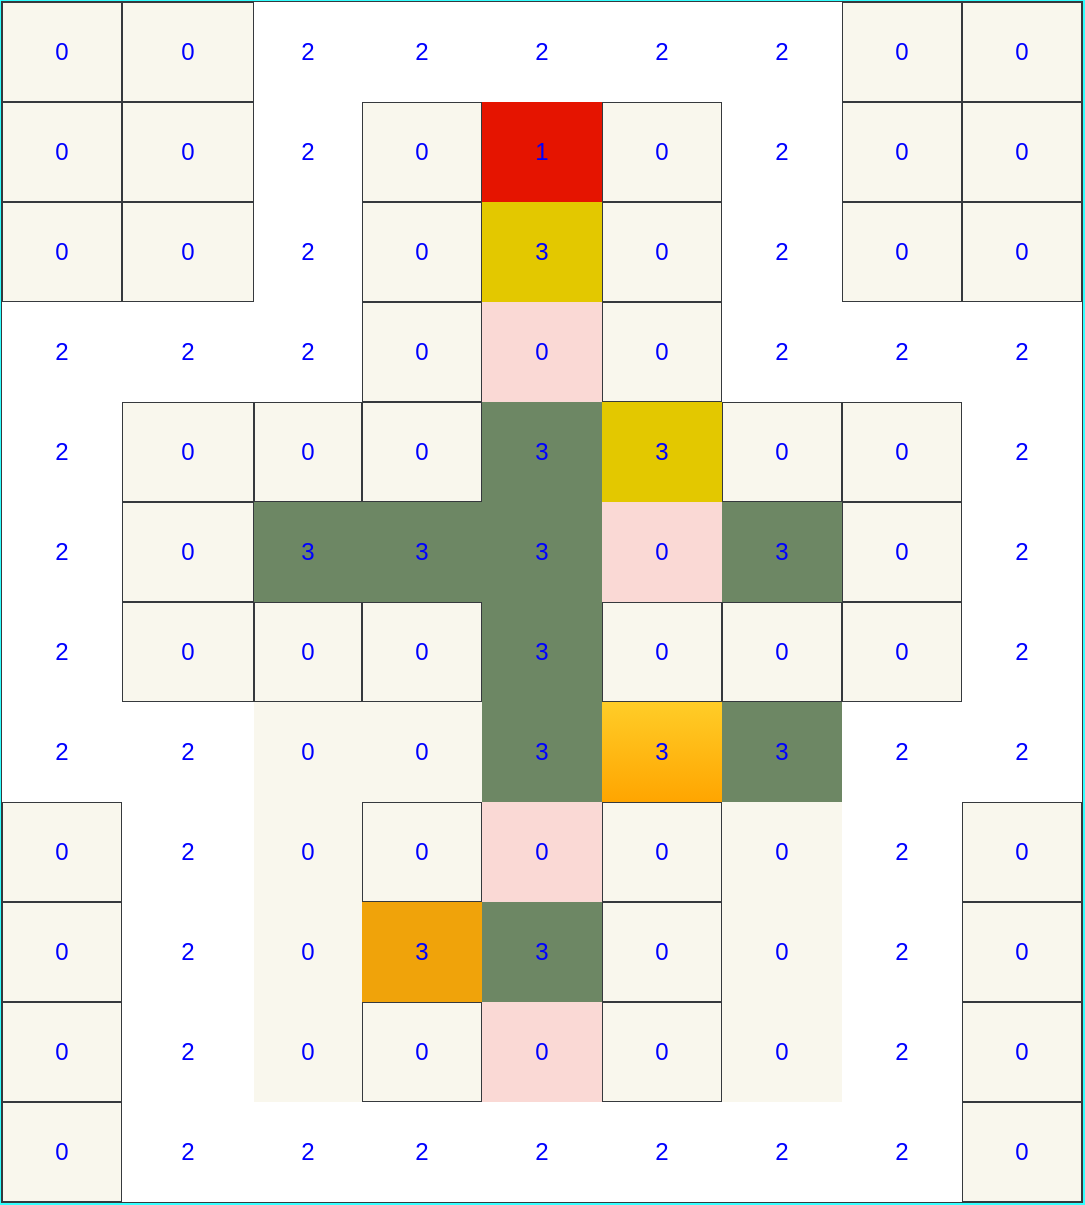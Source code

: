 <mxfile>
    <diagram id="qs9JkjdkiJ5pt8_azZ32" name="第 1 页">
        <mxGraphModel dx="158" dy="1834" grid="0" gridSize="10" guides="1" tooltips="1" connect="1" arrows="1" fold="1" page="1" pageScale="1" pageWidth="827" pageHeight="1169" background="#33FFFF" math="0" shadow="0">
            <root>
                <mxCell id="0"/>
                <mxCell id="1" parent="0"/>
                <mxCell id="277" value="" style="shape=table;startSize=0;container=1;collapsible=0;childLayout=tableLayout;fillColor=#f9f7ed;strokeColor=#36393d;fontColor=#0000FF;" vertex="1" parent="1">
                    <mxGeometry x="118" y="-301" width="540" height="600" as="geometry"/>
                </mxCell>
                <mxCell id="278" value="" style="shape=partialRectangle;collapsible=0;dropTarget=0;pointerEvents=0;fillColor=none;top=0;left=0;bottom=0;right=0;points=[[0,0.5],[1,0.5]];portConstraint=eastwest;fontColor=#0000FF;" vertex="1" parent="277">
                    <mxGeometry width="540" height="50" as="geometry"/>
                </mxCell>
                <mxCell id="279" value="&lt;font&gt;0&lt;/font&gt;" style="shape=partialRectangle;html=1;whiteSpace=wrap;connectable=0;overflow=hidden;fillColor=none;top=0;left=0;bottom=0;right=0;fontColor=#0000FF;" vertex="1" parent="278">
                    <mxGeometry width="60" height="50" as="geometry"/>
                </mxCell>
                <mxCell id="280" value="&lt;font&gt;0&lt;/font&gt;" style="shape=partialRectangle;html=1;whiteSpace=wrap;connectable=0;overflow=hidden;fillColor=none;top=0;left=0;bottom=0;right=0;fontColor=#0000FF;" vertex="1" parent="278">
                    <mxGeometry x="60" width="66" height="50" as="geometry"/>
                </mxCell>
                <mxCell id="281" value="2" style="shape=partialRectangle;html=1;whiteSpace=wrap;connectable=0;overflow=hidden;top=0;left=0;bottom=0;right=0;fontColor=#0000FF;" vertex="1" parent="278">
                    <mxGeometry x="126" width="54" height="50" as="geometry"/>
                </mxCell>
                <mxCell id="282" value="2" style="shape=partialRectangle;html=1;whiteSpace=wrap;connectable=0;overflow=hidden;top=0;left=0;bottom=0;right=0;fontColor=#0000FF;" vertex="1" parent="278">
                    <mxGeometry x="180" width="60" height="50" as="geometry"/>
                </mxCell>
                <mxCell id="283" value="2" style="shape=partialRectangle;html=1;whiteSpace=wrap;connectable=0;overflow=hidden;top=0;left=0;bottom=0;right=0;fontColor=#0000FF;" vertex="1" parent="278">
                    <mxGeometry x="240" width="60" height="50" as="geometry"/>
                </mxCell>
                <mxCell id="284" value="2" style="shape=partialRectangle;html=1;whiteSpace=wrap;connectable=0;overflow=hidden;top=0;left=0;bottom=0;right=0;fontColor=#0000FF;" vertex="1" parent="278">
                    <mxGeometry x="300" width="60" height="50" as="geometry"/>
                </mxCell>
                <mxCell id="285" value="2" style="shape=partialRectangle;html=1;whiteSpace=wrap;connectable=0;overflow=hidden;top=0;left=0;bottom=0;right=0;fontColor=#0000FF;" vertex="1" parent="278">
                    <mxGeometry x="360" width="60" height="50" as="geometry"/>
                </mxCell>
                <mxCell id="286" value="0" style="shape=partialRectangle;html=1;whiteSpace=wrap;connectable=0;overflow=hidden;fillColor=none;top=0;left=0;bottom=0;right=0;fontColor=#0000FF;" vertex="1" parent="278">
                    <mxGeometry x="420" width="60" height="50" as="geometry"/>
                </mxCell>
                <mxCell id="287" value="0" style="shape=partialRectangle;html=1;whiteSpace=wrap;connectable=0;overflow=hidden;fillColor=none;top=0;left=0;bottom=0;right=0;fontColor=#0000FF;" vertex="1" parent="278">
                    <mxGeometry x="480" width="60" height="50" as="geometry"/>
                </mxCell>
                <mxCell id="288" value="" style="shape=partialRectangle;collapsible=0;dropTarget=0;pointerEvents=0;fillColor=none;top=0;left=0;bottom=0;right=0;points=[[0,0.5],[1,0.5]];portConstraint=eastwest;fontColor=#0000FF;" vertex="1" parent="277">
                    <mxGeometry y="50" width="540" height="50" as="geometry"/>
                </mxCell>
                <mxCell id="289" value="0" style="shape=partialRectangle;html=1;whiteSpace=wrap;connectable=0;overflow=hidden;fillColor=none;top=0;left=0;bottom=0;right=0;fontColor=#0000FF;" vertex="1" parent="288">
                    <mxGeometry width="60" height="50" as="geometry"/>
                </mxCell>
                <mxCell id="290" value="0" style="shape=partialRectangle;html=1;whiteSpace=wrap;connectable=0;overflow=hidden;fillColor=none;top=0;left=0;bottom=0;right=0;fontColor=#0000FF;" vertex="1" parent="288">
                    <mxGeometry x="60" width="66" height="50" as="geometry"/>
                </mxCell>
                <mxCell id="291" value="2" style="shape=partialRectangle;html=1;whiteSpace=wrap;connectable=0;overflow=hidden;top=0;left=0;bottom=0;right=0;fontColor=#0000FF;" vertex="1" parent="288">
                    <mxGeometry x="126" width="54" height="50" as="geometry"/>
                </mxCell>
                <mxCell id="292" value="0" style="shape=partialRectangle;html=1;whiteSpace=wrap;connectable=0;overflow=hidden;fillColor=none;top=0;left=0;bottom=0;right=0;fontColor=#0000FF;" vertex="1" parent="288">
                    <mxGeometry x="180" width="60" height="50" as="geometry"/>
                </mxCell>
                <mxCell id="293" value="1" style="shape=partialRectangle;html=1;whiteSpace=wrap;connectable=0;overflow=hidden;fillColor=#e51400;top=0;left=0;bottom=0;right=0;strokeColor=#B20000;fontColor=#0000FF;" vertex="1" parent="288">
                    <mxGeometry x="240" width="60" height="50" as="geometry"/>
                </mxCell>
                <mxCell id="294" value="0" style="shape=partialRectangle;html=1;whiteSpace=wrap;connectable=0;overflow=hidden;fillColor=none;top=0;left=0;bottom=0;right=0;fontColor=#0000FF;" vertex="1" parent="288">
                    <mxGeometry x="300" width="60" height="50" as="geometry"/>
                </mxCell>
                <mxCell id="295" value="2" style="shape=partialRectangle;html=1;whiteSpace=wrap;connectable=0;overflow=hidden;top=0;left=0;bottom=0;right=0;fontColor=#0000FF;" vertex="1" parent="288">
                    <mxGeometry x="360" width="60" height="50" as="geometry"/>
                </mxCell>
                <mxCell id="296" value="0" style="shape=partialRectangle;html=1;whiteSpace=wrap;connectable=0;overflow=hidden;fillColor=none;top=0;left=0;bottom=0;right=0;fontColor=#0000FF;" vertex="1" parent="288">
                    <mxGeometry x="420" width="60" height="50" as="geometry"/>
                </mxCell>
                <mxCell id="297" value="0" style="shape=partialRectangle;html=1;whiteSpace=wrap;connectable=0;overflow=hidden;fillColor=none;top=0;left=0;bottom=0;right=0;fontColor=#0000FF;" vertex="1" parent="288">
                    <mxGeometry x="480" width="60" height="50" as="geometry"/>
                </mxCell>
                <mxCell id="298" value="" style="shape=partialRectangle;collapsible=0;dropTarget=0;pointerEvents=0;fillColor=none;top=0;left=0;bottom=0;right=0;points=[[0,0.5],[1,0.5]];portConstraint=eastwest;fontColor=#0000FF;" vertex="1" parent="277">
                    <mxGeometry y="100" width="540" height="50" as="geometry"/>
                </mxCell>
                <mxCell id="299" value="0" style="shape=partialRectangle;html=1;whiteSpace=wrap;connectable=0;overflow=hidden;fillColor=none;top=0;left=0;bottom=0;right=0;fontColor=#0000FF;" vertex="1" parent="298">
                    <mxGeometry width="60" height="50" as="geometry"/>
                </mxCell>
                <mxCell id="300" value="0" style="shape=partialRectangle;html=1;whiteSpace=wrap;connectable=0;overflow=hidden;fillColor=none;top=0;left=0;bottom=0;right=0;fontColor=#0000FF;" vertex="1" parent="298">
                    <mxGeometry x="60" width="66" height="50" as="geometry"/>
                </mxCell>
                <mxCell id="301" value="2" style="shape=partialRectangle;html=1;whiteSpace=wrap;connectable=0;overflow=hidden;top=0;left=0;bottom=0;right=0;fontColor=#0000FF;" vertex="1" parent="298">
                    <mxGeometry x="126" width="54" height="50" as="geometry"/>
                </mxCell>
                <mxCell id="302" value="0" style="shape=partialRectangle;html=1;whiteSpace=wrap;connectable=0;overflow=hidden;fillColor=none;top=0;left=0;bottom=0;right=0;fontColor=#0000FF;" vertex="1" parent="298">
                    <mxGeometry x="180" width="60" height="50" as="geometry"/>
                </mxCell>
                <mxCell id="303" value="3" style="shape=partialRectangle;html=1;whiteSpace=wrap;connectable=0;overflow=hidden;fillColor=#e3c800;top=0;left=0;bottom=0;right=0;strokeColor=#B09500;fontColor=#0000FF;" vertex="1" parent="298">
                    <mxGeometry x="240" width="60" height="50" as="geometry"/>
                </mxCell>
                <mxCell id="304" value="0" style="shape=partialRectangle;html=1;whiteSpace=wrap;connectable=0;overflow=hidden;fillColor=none;top=0;left=0;bottom=0;right=0;fontColor=#0000FF;" vertex="1" parent="298">
                    <mxGeometry x="300" width="60" height="50" as="geometry"/>
                </mxCell>
                <mxCell id="305" value="2" style="shape=partialRectangle;html=1;whiteSpace=wrap;connectable=0;overflow=hidden;top=0;left=0;bottom=0;right=0;fontColor=#0000FF;" vertex="1" parent="298">
                    <mxGeometry x="360" width="60" height="50" as="geometry"/>
                </mxCell>
                <mxCell id="306" value="0" style="shape=partialRectangle;html=1;whiteSpace=wrap;connectable=0;overflow=hidden;fillColor=none;top=0;left=0;bottom=0;right=0;fontColor=#0000FF;" vertex="1" parent="298">
                    <mxGeometry x="420" width="60" height="50" as="geometry"/>
                </mxCell>
                <mxCell id="307" value="0" style="shape=partialRectangle;html=1;whiteSpace=wrap;connectable=0;overflow=hidden;fillColor=none;top=0;left=0;bottom=0;right=0;fontColor=#0000FF;" vertex="1" parent="298">
                    <mxGeometry x="480" width="60" height="50" as="geometry"/>
                </mxCell>
                <mxCell id="308" value="" style="shape=partialRectangle;collapsible=0;dropTarget=0;pointerEvents=0;fillColor=none;top=0;left=0;bottom=0;right=0;points=[[0,0.5],[1,0.5]];portConstraint=eastwest;fontColor=#0000FF;" vertex="1" parent="277">
                    <mxGeometry y="150" width="540" height="50" as="geometry"/>
                </mxCell>
                <mxCell id="309" value="2" style="shape=partialRectangle;html=1;whiteSpace=wrap;connectable=0;overflow=hidden;top=0;left=0;bottom=0;right=0;fontColor=#0000FF;" vertex="1" parent="308">
                    <mxGeometry width="60" height="50" as="geometry"/>
                </mxCell>
                <mxCell id="310" value="2" style="shape=partialRectangle;html=1;whiteSpace=wrap;connectable=0;overflow=hidden;top=0;left=0;bottom=0;right=0;fontColor=#0000FF;" vertex="1" parent="308">
                    <mxGeometry x="60" width="66" height="50" as="geometry"/>
                </mxCell>
                <mxCell id="311" value="2" style="shape=partialRectangle;html=1;whiteSpace=wrap;connectable=0;overflow=hidden;top=0;left=0;bottom=0;right=0;fontColor=#0000FF;" vertex="1" parent="308">
                    <mxGeometry x="126" width="54" height="50" as="geometry"/>
                </mxCell>
                <mxCell id="312" value="0" style="shape=partialRectangle;html=1;whiteSpace=wrap;connectable=0;overflow=hidden;fillColor=none;top=0;left=0;bottom=0;right=0;fontColor=#0000FF;" vertex="1" parent="308">
                    <mxGeometry x="180" width="60" height="50" as="geometry"/>
                </mxCell>
                <mxCell id="313" value="0" style="shape=partialRectangle;html=1;whiteSpace=wrap;connectable=0;overflow=hidden;fillColor=#fad9d5;top=0;left=0;bottom=0;right=0;strokeColor=#ae4132;fontColor=#0000FF;" vertex="1" parent="308">
                    <mxGeometry x="240" width="60" height="50" as="geometry"/>
                </mxCell>
                <mxCell id="314" value="0" style="shape=partialRectangle;html=1;whiteSpace=wrap;connectable=0;overflow=hidden;fillColor=none;top=0;left=0;bottom=0;right=0;fontColor=#0000FF;" vertex="1" parent="308">
                    <mxGeometry x="300" width="60" height="50" as="geometry"/>
                </mxCell>
                <mxCell id="315" value="2" style="shape=partialRectangle;html=1;whiteSpace=wrap;connectable=0;overflow=hidden;top=0;left=0;bottom=0;right=0;fontColor=#0000FF;" vertex="1" parent="308">
                    <mxGeometry x="360" width="60" height="50" as="geometry"/>
                </mxCell>
                <mxCell id="316" value="2" style="shape=partialRectangle;html=1;whiteSpace=wrap;connectable=0;overflow=hidden;top=0;left=0;bottom=0;right=0;fontColor=#0000FF;" vertex="1" parent="308">
                    <mxGeometry x="420" width="60" height="50" as="geometry"/>
                </mxCell>
                <mxCell id="317" value="2" style="shape=partialRectangle;html=1;whiteSpace=wrap;connectable=0;overflow=hidden;top=0;left=0;bottom=0;right=0;fontColor=#0000FF;" vertex="1" parent="308">
                    <mxGeometry x="480" width="60" height="50" as="geometry"/>
                </mxCell>
                <mxCell id="318" value="" style="shape=partialRectangle;collapsible=0;dropTarget=0;pointerEvents=0;fillColor=none;top=0;left=0;bottom=0;right=0;points=[[0,0.5],[1,0.5]];portConstraint=eastwest;fontColor=#0000FF;" vertex="1" parent="277">
                    <mxGeometry y="200" width="540" height="50" as="geometry"/>
                </mxCell>
                <mxCell id="319" value="2" style="shape=partialRectangle;html=1;whiteSpace=wrap;connectable=0;overflow=hidden;top=0;left=0;bottom=0;right=0;fontColor=#0000FF;" vertex="1" parent="318">
                    <mxGeometry width="60" height="50" as="geometry"/>
                </mxCell>
                <mxCell id="320" value="0" style="shape=partialRectangle;html=1;whiteSpace=wrap;connectable=0;overflow=hidden;fillColor=none;top=0;left=0;bottom=0;right=0;fontColor=#0000FF;" vertex="1" parent="318">
                    <mxGeometry x="60" width="66" height="50" as="geometry"/>
                </mxCell>
                <mxCell id="321" value="0" style="shape=partialRectangle;html=1;whiteSpace=wrap;connectable=0;overflow=hidden;fillColor=none;top=0;left=0;bottom=0;right=0;fontColor=#0000FF;" vertex="1" parent="318">
                    <mxGeometry x="126" width="54" height="50" as="geometry"/>
                </mxCell>
                <mxCell id="322" value="0" style="shape=partialRectangle;html=1;whiteSpace=wrap;connectable=0;overflow=hidden;fillColor=none;top=0;left=0;bottom=0;right=0;fontColor=#0000FF;" vertex="1" parent="318">
                    <mxGeometry x="180" width="60" height="50" as="geometry"/>
                </mxCell>
                <mxCell id="323" value="3" style="shape=partialRectangle;html=1;whiteSpace=wrap;connectable=0;overflow=hidden;fillColor=#6d8764;top=0;left=0;bottom=0;right=0;strokeColor=#3A5431;fontColor=#0000FF;" vertex="1" parent="318">
                    <mxGeometry x="240" width="60" height="50" as="geometry"/>
                </mxCell>
                <mxCell id="324" value="3" style="shape=partialRectangle;html=1;whiteSpace=wrap;connectable=0;overflow=hidden;fillColor=#e3c800;top=0;left=0;bottom=0;right=0;strokeColor=#B09500;fontColor=#0000FF;" vertex="1" parent="318">
                    <mxGeometry x="300" width="60" height="50" as="geometry"/>
                </mxCell>
                <mxCell id="325" value="0" style="shape=partialRectangle;html=1;whiteSpace=wrap;connectable=0;overflow=hidden;fillColor=none;top=0;left=0;bottom=0;right=0;fontColor=#0000FF;" vertex="1" parent="318">
                    <mxGeometry x="360" width="60" height="50" as="geometry"/>
                </mxCell>
                <mxCell id="326" value="0" style="shape=partialRectangle;html=1;whiteSpace=wrap;connectable=0;overflow=hidden;fillColor=none;top=0;left=0;bottom=0;right=0;fontColor=#0000FF;" vertex="1" parent="318">
                    <mxGeometry x="420" width="60" height="50" as="geometry"/>
                </mxCell>
                <mxCell id="327" value="2" style="shape=partialRectangle;html=1;whiteSpace=wrap;connectable=0;overflow=hidden;top=0;left=0;bottom=0;right=0;fontColor=#0000FF;" vertex="1" parent="318">
                    <mxGeometry x="480" width="60" height="50" as="geometry"/>
                </mxCell>
                <mxCell id="328" value="" style="shape=partialRectangle;collapsible=0;dropTarget=0;pointerEvents=0;fillColor=none;top=0;left=0;bottom=0;right=0;points=[[0,0.5],[1,0.5]];portConstraint=eastwest;fontColor=#0000FF;" vertex="1" parent="277">
                    <mxGeometry y="250" width="540" height="50" as="geometry"/>
                </mxCell>
                <mxCell id="329" value="2" style="shape=partialRectangle;html=1;whiteSpace=wrap;connectable=0;overflow=hidden;top=0;left=0;bottom=0;right=0;fontColor=#0000FF;" vertex="1" parent="328">
                    <mxGeometry width="60" height="50" as="geometry"/>
                </mxCell>
                <mxCell id="330" value="0" style="shape=partialRectangle;html=1;whiteSpace=wrap;connectable=0;overflow=hidden;fillColor=none;top=0;left=0;bottom=0;right=0;fontColor=#0000FF;" vertex="1" parent="328">
                    <mxGeometry x="60" width="66" height="50" as="geometry"/>
                </mxCell>
                <mxCell id="331" value="3" style="shape=partialRectangle;html=1;whiteSpace=wrap;connectable=0;overflow=hidden;fillColor=#6d8764;top=0;left=0;bottom=0;right=0;strokeColor=#3A5431;fontColor=#0000FF;" vertex="1" parent="328">
                    <mxGeometry x="126" width="54" height="50" as="geometry"/>
                </mxCell>
                <mxCell id="332" value="3" style="shape=partialRectangle;html=1;whiteSpace=wrap;connectable=0;overflow=hidden;fillColor=#6d8764;top=0;left=0;bottom=0;right=0;strokeColor=#3A5431;fontColor=#0000FF;" vertex="1" parent="328">
                    <mxGeometry x="180" width="60" height="50" as="geometry"/>
                </mxCell>
                <mxCell id="333" value="3" style="shape=partialRectangle;html=1;whiteSpace=wrap;connectable=0;overflow=hidden;fillColor=#6d8764;top=0;left=0;bottom=0;right=0;strokeColor=#3A5431;fontColor=#0000FF;" vertex="1" parent="328">
                    <mxGeometry x="240" width="60" height="50" as="geometry"/>
                </mxCell>
                <mxCell id="334" value="0" style="shape=partialRectangle;html=1;whiteSpace=wrap;connectable=0;overflow=hidden;fillColor=#fad9d5;top=0;left=0;bottom=0;right=0;strokeColor=#ae4132;fontColor=#0000FF;" vertex="1" parent="328">
                    <mxGeometry x="300" width="60" height="50" as="geometry"/>
                </mxCell>
                <mxCell id="335" value="3" style="shape=partialRectangle;html=1;whiteSpace=wrap;connectable=0;overflow=hidden;fillColor=#6d8764;top=0;left=0;bottom=0;right=0;strokeColor=#3A5431;fontColor=#0000FF;" vertex="1" parent="328">
                    <mxGeometry x="360" width="60" height="50" as="geometry"/>
                </mxCell>
                <mxCell id="336" value="0" style="shape=partialRectangle;html=1;whiteSpace=wrap;connectable=0;overflow=hidden;fillColor=none;top=0;left=0;bottom=0;right=0;fontColor=#0000FF;" vertex="1" parent="328">
                    <mxGeometry x="420" width="60" height="50" as="geometry"/>
                </mxCell>
                <mxCell id="337" value="2" style="shape=partialRectangle;html=1;whiteSpace=wrap;connectable=0;overflow=hidden;top=0;left=0;bottom=0;right=0;fontColor=#0000FF;" vertex="1" parent="328">
                    <mxGeometry x="480" width="60" height="50" as="geometry"/>
                </mxCell>
                <mxCell id="338" value="" style="shape=partialRectangle;collapsible=0;dropTarget=0;pointerEvents=0;fillColor=none;top=0;left=0;bottom=0;right=0;points=[[0,0.5],[1,0.5]];portConstraint=eastwest;fontColor=#0000FF;" vertex="1" parent="277">
                    <mxGeometry y="300" width="540" height="50" as="geometry"/>
                </mxCell>
                <mxCell id="339" value="2" style="shape=partialRectangle;html=1;whiteSpace=wrap;connectable=0;overflow=hidden;top=0;left=0;bottom=0;right=0;fontColor=#0000FF;" vertex="1" parent="338">
                    <mxGeometry width="60" height="50" as="geometry"/>
                </mxCell>
                <mxCell id="340" value="0" style="shape=partialRectangle;html=1;whiteSpace=wrap;connectable=0;overflow=hidden;fillColor=none;top=0;left=0;bottom=0;right=0;fontColor=#0000FF;" vertex="1" parent="338">
                    <mxGeometry x="60" width="66" height="50" as="geometry"/>
                </mxCell>
                <mxCell id="341" value="0" style="shape=partialRectangle;html=1;whiteSpace=wrap;connectable=0;overflow=hidden;fillColor=none;top=0;left=0;bottom=0;right=0;fontColor=#0000FF;" vertex="1" parent="338">
                    <mxGeometry x="126" width="54" height="50" as="geometry"/>
                </mxCell>
                <mxCell id="342" value="0" style="shape=partialRectangle;html=1;whiteSpace=wrap;connectable=0;overflow=hidden;fillColor=none;top=0;left=0;bottom=0;right=0;fontColor=#0000FF;" vertex="1" parent="338">
                    <mxGeometry x="180" width="60" height="50" as="geometry"/>
                </mxCell>
                <mxCell id="343" value="3" style="shape=partialRectangle;html=1;whiteSpace=wrap;connectable=0;overflow=hidden;fillColor=#6d8764;top=0;left=0;bottom=0;right=0;strokeColor=#3A5431;fontColor=#0000FF;" vertex="1" parent="338">
                    <mxGeometry x="240" width="60" height="50" as="geometry"/>
                </mxCell>
                <mxCell id="344" value="0" style="shape=partialRectangle;html=1;whiteSpace=wrap;connectable=0;overflow=hidden;fillColor=none;top=0;left=0;bottom=0;right=0;fontColor=#0000FF;" vertex="1" parent="338">
                    <mxGeometry x="300" width="60" height="50" as="geometry"/>
                </mxCell>
                <mxCell id="345" value="0" style="shape=partialRectangle;html=1;whiteSpace=wrap;connectable=0;overflow=hidden;fillColor=none;top=0;left=0;bottom=0;right=0;fontColor=#0000FF;" vertex="1" parent="338">
                    <mxGeometry x="360" width="60" height="50" as="geometry"/>
                </mxCell>
                <mxCell id="346" value="0" style="shape=partialRectangle;html=1;whiteSpace=wrap;connectable=0;overflow=hidden;fillColor=none;top=0;left=0;bottom=0;right=0;fontColor=#0000FF;" vertex="1" parent="338">
                    <mxGeometry x="420" width="60" height="50" as="geometry"/>
                </mxCell>
                <mxCell id="347" value="2" style="shape=partialRectangle;html=1;whiteSpace=wrap;connectable=0;overflow=hidden;top=0;left=0;bottom=0;right=0;fontColor=#0000FF;" vertex="1" parent="338">
                    <mxGeometry x="480" width="60" height="50" as="geometry"/>
                </mxCell>
                <mxCell id="348" value="" style="shape=partialRectangle;collapsible=0;dropTarget=0;pointerEvents=0;fillColor=#6d8764;top=0;left=0;bottom=0;right=0;points=[[0,0.5],[1,0.5]];portConstraint=eastwest;strokeColor=#3A5431;fontColor=#0000FF;" vertex="1" parent="277">
                    <mxGeometry y="350" width="540" height="50" as="geometry"/>
                </mxCell>
                <mxCell id="349" value="2" style="shape=partialRectangle;html=1;whiteSpace=wrap;connectable=0;overflow=hidden;top=0;left=0;bottom=0;right=0;fontColor=#0000FF;" vertex="1" parent="348">
                    <mxGeometry width="60" height="50" as="geometry"/>
                </mxCell>
                <mxCell id="350" value="2" style="shape=partialRectangle;html=1;whiteSpace=wrap;connectable=0;overflow=hidden;top=0;left=0;bottom=0;right=0;fontColor=#0000FF;" vertex="1" parent="348">
                    <mxGeometry x="60" width="66" height="50" as="geometry"/>
                </mxCell>
                <mxCell id="351" value="0" style="shape=partialRectangle;html=1;whiteSpace=wrap;connectable=0;overflow=hidden;top=0;left=0;bottom=0;right=0;fillColor=#f9f7ed;strokeColor=#36393d;fontColor=#0000FF;" vertex="1" parent="348">
                    <mxGeometry x="126" width="54" height="50" as="geometry"/>
                </mxCell>
                <mxCell id="352" value="0" style="shape=partialRectangle;html=1;whiteSpace=wrap;connectable=0;overflow=hidden;fillColor=#f9f7ed;top=0;left=0;bottom=0;right=0;strokeColor=#36393d;fontColor=#0000FF;" vertex="1" parent="348">
                    <mxGeometry x="180" width="60" height="50" as="geometry"/>
                </mxCell>
                <mxCell id="353" value="3" style="shape=partialRectangle;html=1;whiteSpace=wrap;connectable=0;overflow=hidden;fillColor=#6d8764;top=0;left=0;bottom=0;right=0;strokeColor=#3A5431;fontColor=#0000FF;" vertex="1" parent="348">
                    <mxGeometry x="240" width="60" height="50" as="geometry"/>
                </mxCell>
                <mxCell id="354" value="3" style="shape=partialRectangle;html=1;whiteSpace=wrap;connectable=0;overflow=hidden;fillColor=#ffcd28;top=0;left=0;bottom=0;right=0;gradientColor=#ffa500;strokeColor=#d79b00;fontColor=#0000FF;" vertex="1" parent="348">
                    <mxGeometry x="300" width="60" height="50" as="geometry"/>
                </mxCell>
                <mxCell id="355" value="3" style="shape=partialRectangle;html=1;whiteSpace=wrap;connectable=0;overflow=hidden;top=0;left=0;bottom=0;right=0;fillColor=#6d8764;strokeColor=#3A5431;fontColor=#0000FF;" vertex="1" parent="348">
                    <mxGeometry x="360" width="60" height="50" as="geometry"/>
                </mxCell>
                <mxCell id="356" value="2" style="shape=partialRectangle;html=1;whiteSpace=wrap;connectable=0;overflow=hidden;top=0;left=0;bottom=0;right=0;fontColor=#0000FF;" vertex="1" parent="348">
                    <mxGeometry x="420" width="60" height="50" as="geometry"/>
                </mxCell>
                <mxCell id="357" value="2" style="shape=partialRectangle;html=1;whiteSpace=wrap;connectable=0;overflow=hidden;top=0;left=0;bottom=0;right=0;fontColor=#0000FF;" vertex="1" parent="348">
                    <mxGeometry x="480" width="60" height="50" as="geometry"/>
                </mxCell>
                <mxCell id="358" value="" style="shape=partialRectangle;collapsible=0;dropTarget=0;pointerEvents=0;fillColor=none;top=0;left=0;bottom=0;right=0;points=[[0,0.5],[1,0.5]];portConstraint=eastwest;fontColor=#0000FF;" vertex="1" parent="277">
                    <mxGeometry y="400" width="540" height="50" as="geometry"/>
                </mxCell>
                <mxCell id="359" value="0" style="shape=partialRectangle;html=1;whiteSpace=wrap;connectable=0;overflow=hidden;fillColor=none;top=0;left=0;bottom=0;right=0;fontColor=#0000FF;" vertex="1" parent="358">
                    <mxGeometry width="60" height="50" as="geometry"/>
                </mxCell>
                <mxCell id="360" value="2" style="shape=partialRectangle;html=1;whiteSpace=wrap;connectable=0;overflow=hidden;top=0;left=0;bottom=0;right=0;fontColor=#0000FF;" vertex="1" parent="358">
                    <mxGeometry x="60" width="66" height="50" as="geometry"/>
                </mxCell>
                <mxCell id="361" value="0" style="shape=partialRectangle;html=1;whiteSpace=wrap;connectable=0;overflow=hidden;top=0;left=0;bottom=0;right=0;fillColor=#f9f7ed;strokeColor=#36393d;fontColor=#0000FF;" vertex="1" parent="358">
                    <mxGeometry x="126" width="54" height="50" as="geometry"/>
                </mxCell>
                <mxCell id="362" value="0" style="shape=partialRectangle;html=1;whiteSpace=wrap;connectable=0;overflow=hidden;fillColor=none;top=0;left=0;bottom=0;right=0;fontColor=#0000FF;" vertex="1" parent="358">
                    <mxGeometry x="180" width="60" height="50" as="geometry"/>
                </mxCell>
                <mxCell id="363" value="0" style="shape=partialRectangle;html=1;whiteSpace=wrap;connectable=0;overflow=hidden;fillColor=#fad9d5;top=0;left=0;bottom=0;right=0;strokeColor=#ae4132;fontColor=#0000FF;" vertex="1" parent="358">
                    <mxGeometry x="240" width="60" height="50" as="geometry"/>
                </mxCell>
                <mxCell id="364" value="0" style="shape=partialRectangle;html=1;whiteSpace=wrap;connectable=0;overflow=hidden;fillColor=none;top=0;left=0;bottom=0;right=0;fontColor=#0000FF;" vertex="1" parent="358">
                    <mxGeometry x="300" width="60" height="50" as="geometry"/>
                </mxCell>
                <mxCell id="365" value="0" style="shape=partialRectangle;html=1;whiteSpace=wrap;connectable=0;overflow=hidden;top=0;left=0;bottom=0;right=0;fillColor=#f9f7ed;strokeColor=#36393d;fontColor=#0000FF;" vertex="1" parent="358">
                    <mxGeometry x="360" width="60" height="50" as="geometry"/>
                </mxCell>
                <mxCell id="366" value="2" style="shape=partialRectangle;html=1;whiteSpace=wrap;connectable=0;overflow=hidden;top=0;left=0;bottom=0;right=0;fontColor=#0000FF;" vertex="1" parent="358">
                    <mxGeometry x="420" width="60" height="50" as="geometry"/>
                </mxCell>
                <mxCell id="367" value="0" style="shape=partialRectangle;html=1;whiteSpace=wrap;connectable=0;overflow=hidden;fillColor=none;top=0;left=0;bottom=0;right=0;fontColor=#0000FF;" vertex="1" parent="358">
                    <mxGeometry x="480" width="60" height="50" as="geometry"/>
                </mxCell>
                <mxCell id="368" value="" style="shape=partialRectangle;collapsible=0;dropTarget=0;pointerEvents=0;fillColor=none;top=0;left=0;bottom=0;right=0;points=[[0,0.5],[1,0.5]];portConstraint=eastwest;fontColor=#0000FF;" vertex="1" parent="277">
                    <mxGeometry y="450" width="540" height="50" as="geometry"/>
                </mxCell>
                <mxCell id="369" value="0" style="shape=partialRectangle;html=1;whiteSpace=wrap;connectable=0;overflow=hidden;fillColor=none;top=0;left=0;bottom=0;right=0;fontColor=#0000FF;" vertex="1" parent="368">
                    <mxGeometry width="60" height="50" as="geometry"/>
                </mxCell>
                <mxCell id="370" value="2" style="shape=partialRectangle;html=1;whiteSpace=wrap;connectable=0;overflow=hidden;top=0;left=0;bottom=0;right=0;fontColor=#0000FF;" vertex="1" parent="368">
                    <mxGeometry x="60" width="66" height="50" as="geometry"/>
                </mxCell>
                <mxCell id="371" value="0" style="shape=partialRectangle;html=1;whiteSpace=wrap;connectable=0;overflow=hidden;top=0;left=0;bottom=0;right=0;fillColor=#f9f7ed;strokeColor=#36393d;fontColor=#0000FF;" vertex="1" parent="368">
                    <mxGeometry x="126" width="54" height="50" as="geometry"/>
                </mxCell>
                <mxCell id="372" value="3" style="shape=partialRectangle;html=1;whiteSpace=wrap;connectable=0;overflow=hidden;fillColor=#f0a30a;top=0;left=0;bottom=0;right=0;strokeColor=#BD7000;fontColor=#0000FF;" vertex="1" parent="368">
                    <mxGeometry x="180" width="60" height="50" as="geometry"/>
                </mxCell>
                <mxCell id="373" value="3" style="shape=partialRectangle;html=1;whiteSpace=wrap;connectable=0;overflow=hidden;fillColor=#6d8764;top=0;left=0;bottom=0;right=0;strokeColor=#3A5431;fontColor=#0000FF;" vertex="1" parent="368">
                    <mxGeometry x="240" width="60" height="50" as="geometry"/>
                </mxCell>
                <mxCell id="374" value="0" style="shape=partialRectangle;html=1;whiteSpace=wrap;connectable=0;overflow=hidden;fillColor=none;top=0;left=0;bottom=0;right=0;fontColor=#0000FF;" vertex="1" parent="368">
                    <mxGeometry x="300" width="60" height="50" as="geometry"/>
                </mxCell>
                <mxCell id="375" value="0" style="shape=partialRectangle;html=1;whiteSpace=wrap;connectable=0;overflow=hidden;top=0;left=0;bottom=0;right=0;fillColor=#f9f7ed;strokeColor=#36393d;fontColor=#0000FF;" vertex="1" parent="368">
                    <mxGeometry x="360" width="60" height="50" as="geometry"/>
                </mxCell>
                <mxCell id="376" value="2" style="shape=partialRectangle;html=1;whiteSpace=wrap;connectable=0;overflow=hidden;top=0;left=0;bottom=0;right=0;fontColor=#0000FF;" vertex="1" parent="368">
                    <mxGeometry x="420" width="60" height="50" as="geometry"/>
                </mxCell>
                <mxCell id="377" value="0" style="shape=partialRectangle;html=1;whiteSpace=wrap;connectable=0;overflow=hidden;fillColor=none;top=0;left=0;bottom=0;right=0;fontColor=#0000FF;" vertex="1" parent="368">
                    <mxGeometry x="480" width="60" height="50" as="geometry"/>
                </mxCell>
                <mxCell id="378" value="" style="shape=partialRectangle;collapsible=0;dropTarget=0;pointerEvents=0;fillColor=none;top=0;left=0;bottom=0;right=0;points=[[0,0.5],[1,0.5]];portConstraint=eastwest;fontColor=#0000FF;" vertex="1" parent="277">
                    <mxGeometry y="500" width="540" height="50" as="geometry"/>
                </mxCell>
                <mxCell id="379" value="0" style="shape=partialRectangle;html=1;whiteSpace=wrap;connectable=0;overflow=hidden;fillColor=none;top=0;left=0;bottom=0;right=0;fontColor=#0000FF;" vertex="1" parent="378">
                    <mxGeometry width="60" height="50" as="geometry"/>
                </mxCell>
                <mxCell id="380" value="2" style="shape=partialRectangle;html=1;whiteSpace=wrap;connectable=0;overflow=hidden;top=0;left=0;bottom=0;right=0;fontColor=#0000FF;" vertex="1" parent="378">
                    <mxGeometry x="60" width="66" height="50" as="geometry"/>
                </mxCell>
                <mxCell id="381" value="0" style="shape=partialRectangle;html=1;whiteSpace=wrap;connectable=0;overflow=hidden;top=0;left=0;bottom=0;right=0;fillColor=#f9f7ed;strokeColor=#36393d;fontColor=#0000FF;" vertex="1" parent="378">
                    <mxGeometry x="126" width="54" height="50" as="geometry"/>
                </mxCell>
                <mxCell id="382" value="0" style="shape=partialRectangle;html=1;whiteSpace=wrap;connectable=0;overflow=hidden;fillColor=none;top=0;left=0;bottom=0;right=0;fontColor=#0000FF;" vertex="1" parent="378">
                    <mxGeometry x="180" width="60" height="50" as="geometry"/>
                </mxCell>
                <mxCell id="383" value="0" style="shape=partialRectangle;html=1;whiteSpace=wrap;connectable=0;overflow=hidden;fillColor=#fad9d5;top=0;left=0;bottom=0;right=0;strokeColor=#ae4132;fontColor=#0000FF;" vertex="1" parent="378">
                    <mxGeometry x="240" width="60" height="50" as="geometry"/>
                </mxCell>
                <mxCell id="384" value="0" style="shape=partialRectangle;html=1;whiteSpace=wrap;connectable=0;overflow=hidden;fillColor=none;top=0;left=0;bottom=0;right=0;fontColor=#0000FF;" vertex="1" parent="378">
                    <mxGeometry x="300" width="60" height="50" as="geometry"/>
                </mxCell>
                <mxCell id="385" value="0" style="shape=partialRectangle;html=1;whiteSpace=wrap;connectable=0;overflow=hidden;top=0;left=0;bottom=0;right=0;fillColor=#f9f7ed;strokeColor=#36393d;fontColor=#0000FF;" vertex="1" parent="378">
                    <mxGeometry x="360" width="60" height="50" as="geometry"/>
                </mxCell>
                <mxCell id="386" value="2" style="shape=partialRectangle;html=1;whiteSpace=wrap;connectable=0;overflow=hidden;top=0;left=0;bottom=0;right=0;fontColor=#0000FF;" vertex="1" parent="378">
                    <mxGeometry x="420" width="60" height="50" as="geometry"/>
                </mxCell>
                <mxCell id="387" value="0" style="shape=partialRectangle;html=1;whiteSpace=wrap;connectable=0;overflow=hidden;fillColor=none;top=0;left=0;bottom=0;right=0;fontColor=#0000FF;" vertex="1" parent="378">
                    <mxGeometry x="480" width="60" height="50" as="geometry"/>
                </mxCell>
                <mxCell id="388" value="" style="shape=partialRectangle;collapsible=0;dropTarget=0;pointerEvents=0;fillColor=none;top=0;left=0;bottom=0;right=0;points=[[0,0.5],[1,0.5]];portConstraint=eastwest;fontColor=#0000FF;" vertex="1" parent="277">
                    <mxGeometry y="550" width="540" height="50" as="geometry"/>
                </mxCell>
                <mxCell id="389" value="0" style="shape=partialRectangle;html=1;whiteSpace=wrap;connectable=0;overflow=hidden;fillColor=none;top=0;left=0;bottom=0;right=0;fontColor=#0000FF;" vertex="1" parent="388">
                    <mxGeometry width="60" height="50" as="geometry"/>
                </mxCell>
                <mxCell id="390" value="2" style="shape=partialRectangle;html=1;whiteSpace=wrap;connectable=0;overflow=hidden;top=0;left=0;bottom=0;right=0;fontColor=#0000FF;" vertex="1" parent="388">
                    <mxGeometry x="60" width="66" height="50" as="geometry"/>
                </mxCell>
                <mxCell id="391" value="2" style="shape=partialRectangle;html=1;whiteSpace=wrap;connectable=0;overflow=hidden;top=0;left=0;bottom=0;right=0;fontColor=#0000FF;" vertex="1" parent="388">
                    <mxGeometry x="126" width="54" height="50" as="geometry"/>
                </mxCell>
                <mxCell id="392" value="2" style="shape=partialRectangle;html=1;whiteSpace=wrap;connectable=0;overflow=hidden;top=0;left=0;bottom=0;right=0;fontColor=#0000FF;" vertex="1" parent="388">
                    <mxGeometry x="180" width="60" height="50" as="geometry"/>
                </mxCell>
                <mxCell id="393" value="2" style="shape=partialRectangle;html=1;whiteSpace=wrap;connectable=0;overflow=hidden;top=0;left=0;bottom=0;right=0;fontColor=#0000FF;" vertex="1" parent="388">
                    <mxGeometry x="240" width="60" height="50" as="geometry"/>
                </mxCell>
                <mxCell id="394" value="2" style="shape=partialRectangle;html=1;whiteSpace=wrap;connectable=0;overflow=hidden;top=0;left=0;bottom=0;right=0;fontColor=#0000FF;" vertex="1" parent="388">
                    <mxGeometry x="300" width="60" height="50" as="geometry"/>
                </mxCell>
                <mxCell id="395" value="2" style="shape=partialRectangle;html=1;whiteSpace=wrap;connectable=0;overflow=hidden;top=0;left=0;bottom=0;right=0;fontColor=#0000FF;" vertex="1" parent="388">
                    <mxGeometry x="360" width="60" height="50" as="geometry"/>
                </mxCell>
                <mxCell id="396" value="2" style="shape=partialRectangle;html=1;whiteSpace=wrap;connectable=0;overflow=hidden;top=0;left=0;bottom=0;right=0;fontColor=#0000FF;" vertex="1" parent="388">
                    <mxGeometry x="420" width="60" height="50" as="geometry"/>
                </mxCell>
                <mxCell id="397" value="0" style="shape=partialRectangle;html=1;whiteSpace=wrap;connectable=0;overflow=hidden;fillColor=none;top=0;left=0;bottom=0;right=0;fontColor=#0000FF;" vertex="1" parent="388">
                    <mxGeometry x="480" width="60" height="50" as="geometry"/>
                </mxCell>
            </root>
        </mxGraphModel>
    </diagram>
</mxfile>